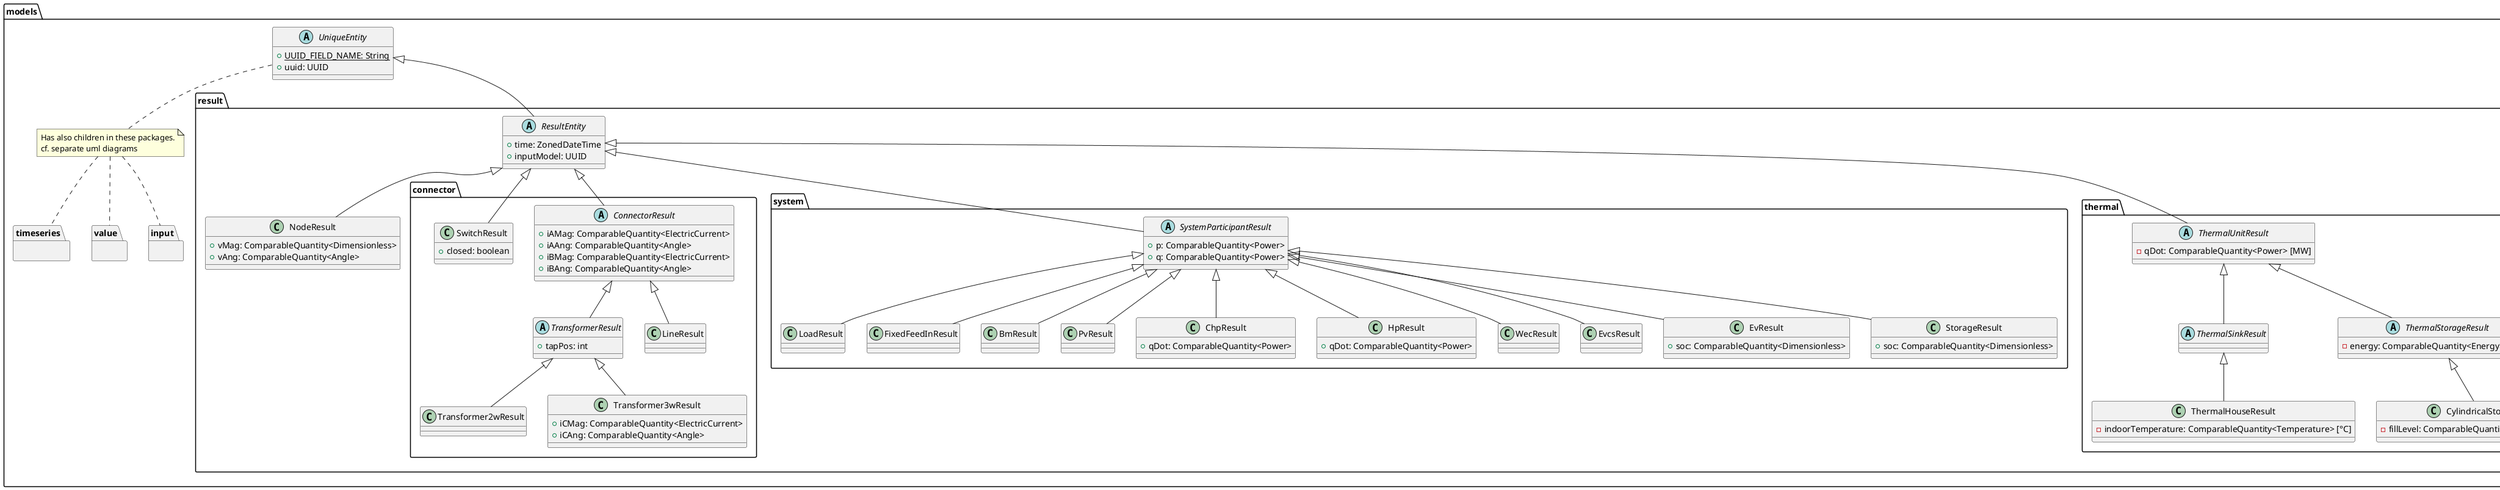 @startuml

package models {

    abstract class UniqueEntity {
        + {static} UUID_FIELD_NAME: String
        + uuid: UUID
    }

    package timeseries {}
    package value {}
    package input {}
    note "Has also children in these packages.\ncf. separate uml diagrams" as childNote
    UniqueEntity .. childNote
    childNote .. input
    childNote .. timeseries
    childNote .. value

    package result {
        abstract class ResultEntity{
            + time: ZonedDateTime
            + inputModel: UUID
        }
        UniqueEntity <|-- ResultEntity

        class NodeResult{
            + vMag: ComparableQuantity<Dimensionless>
            + vAng: ComparableQuantity<Angle>
        }
        ResultEntity <|-- NodeResult
        
        package connector {

            abstract class ConnectorResult{
                + iAMag: ComparableQuantity<ElectricCurrent>
                + iAAng: ComparableQuantity<Angle>
                + iBMag: ComparableQuantity<ElectricCurrent>
                + iBAng: ComparableQuantity<Angle>
            }
            ResultEntity <|-- ConnectorResult

            abstract class TransformerResult{
                + tapPos: int
            }
            ConnectorResult <|-- TransformerResult

            class Transformer2wResult
            TransformerResult <|-- Transformer2wResult

            class Transformer3wResult{
                + iCMag: ComparableQuantity<ElectricCurrent>
                + iCAng: ComparableQuantity<Angle>
            }
            TransformerResult <|-- Transformer3wResult

            class LineResult
            ConnectorResult <|-- LineResult

            class SwitchResult{
                + closed: boolean
            }
            ResultEntity <|-- SwitchResult
        }

        package system {

            abstract class SystemParticipantResult{
                + p: ComparableQuantity<Power>
                + q: ComparableQuantity<Power>
            }
            ResultEntity  <|-- SystemParticipantResult

            class LoadResult
            SystemParticipantResult <|-- LoadResult

            class FixedFeedInResult
            SystemParticipantResult <|-- FixedFeedInResult

            class BmResult
            SystemParticipantResult <|-- BmResult

            class PvResult
            SystemParticipantResult  <|-- PvResult

            class ChpResult{
                + qDot: ComparableQuantity<Power>
            }
            SystemParticipantResult <|-- ChpResult

            class HpResult{
                + qDot: ComparableQuantity<Power>
            }
            SystemParticipantResult <|-- HpResult

            class WecResult
            SystemParticipantResult <|-- WecResult

            class EvcsResult
            SystemParticipantResult <|-- EvcsResult

            class EvResult{
                + soc: ComparableQuantity<Dimensionless>
            }
            SystemParticipantResult <|-- EvResult

            class StorageResult{
                + soc: ComparableQuantity<Dimensionless>
            }
            SystemParticipantResult <|-- StorageResult
        }

        package thermal {

            Abstract class ThermalUnitResult {
                - qDot: ComparableQuantity<Power> [MW]
            }
            ResultEntity <|-- ThermalUnitResult

            Abstract class ThermalSinkResult
            ThermalUnitResult <|-- ThermalSinkResult

            class ThermalHouseResult {
                - indoorTemperature: ComparableQuantity<Temperature> [°C]
            }
            ThermalSinkResult <|-- ThermalHouseResult

            Abstract class ThermalStorageResult {
                - energy: ComparableQuantity<Energy> [MWh]
            }
            ThermalUnitResult <|-- ThermalStorageResult

            class CylindricalStorageResult {
            - fillLevel: ComparableQuantity<Dimensionless> [%]
            }
            ThermalStorageResult <|-- CylindricalStorageResult
        }
    }
}

@enduml